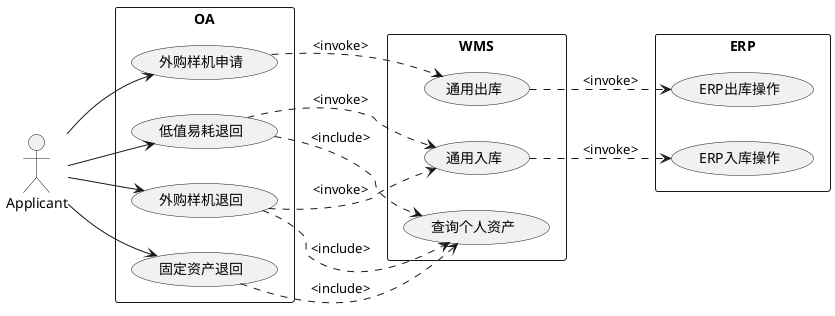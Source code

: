 @startuml
left to right direction
actor Applicant

rectangle OA {
Applicant --> (外购样机申请)
Applicant --> (外购样机退回)
Applicant --> (低值易耗退回)
Applicant --> (固定资产退回)

}

rectangle ERP {
    (ERP入库操作)
    (ERP出库操作)
}
rectangle WMS {
    (查询个人资产)
    (通用出库)
    (通用入库)
}
(外购样机退回)..>(查询个人资产):<include>
(低值易耗退回)..>(查询个人资产):<include>
(固定资产退回)..>(查询个人资产):<include>
(外购样机申请) ..>(通用出库):<invoke>
(外购样机退回) ..>(通用入库):<invoke>
(低值易耗退回) ..>(通用入库):<invoke>
(通用入库) ..>(ERP入库操作):<invoke>
(通用出库) ..>(ERP出库操作):<invoke>
@enduml